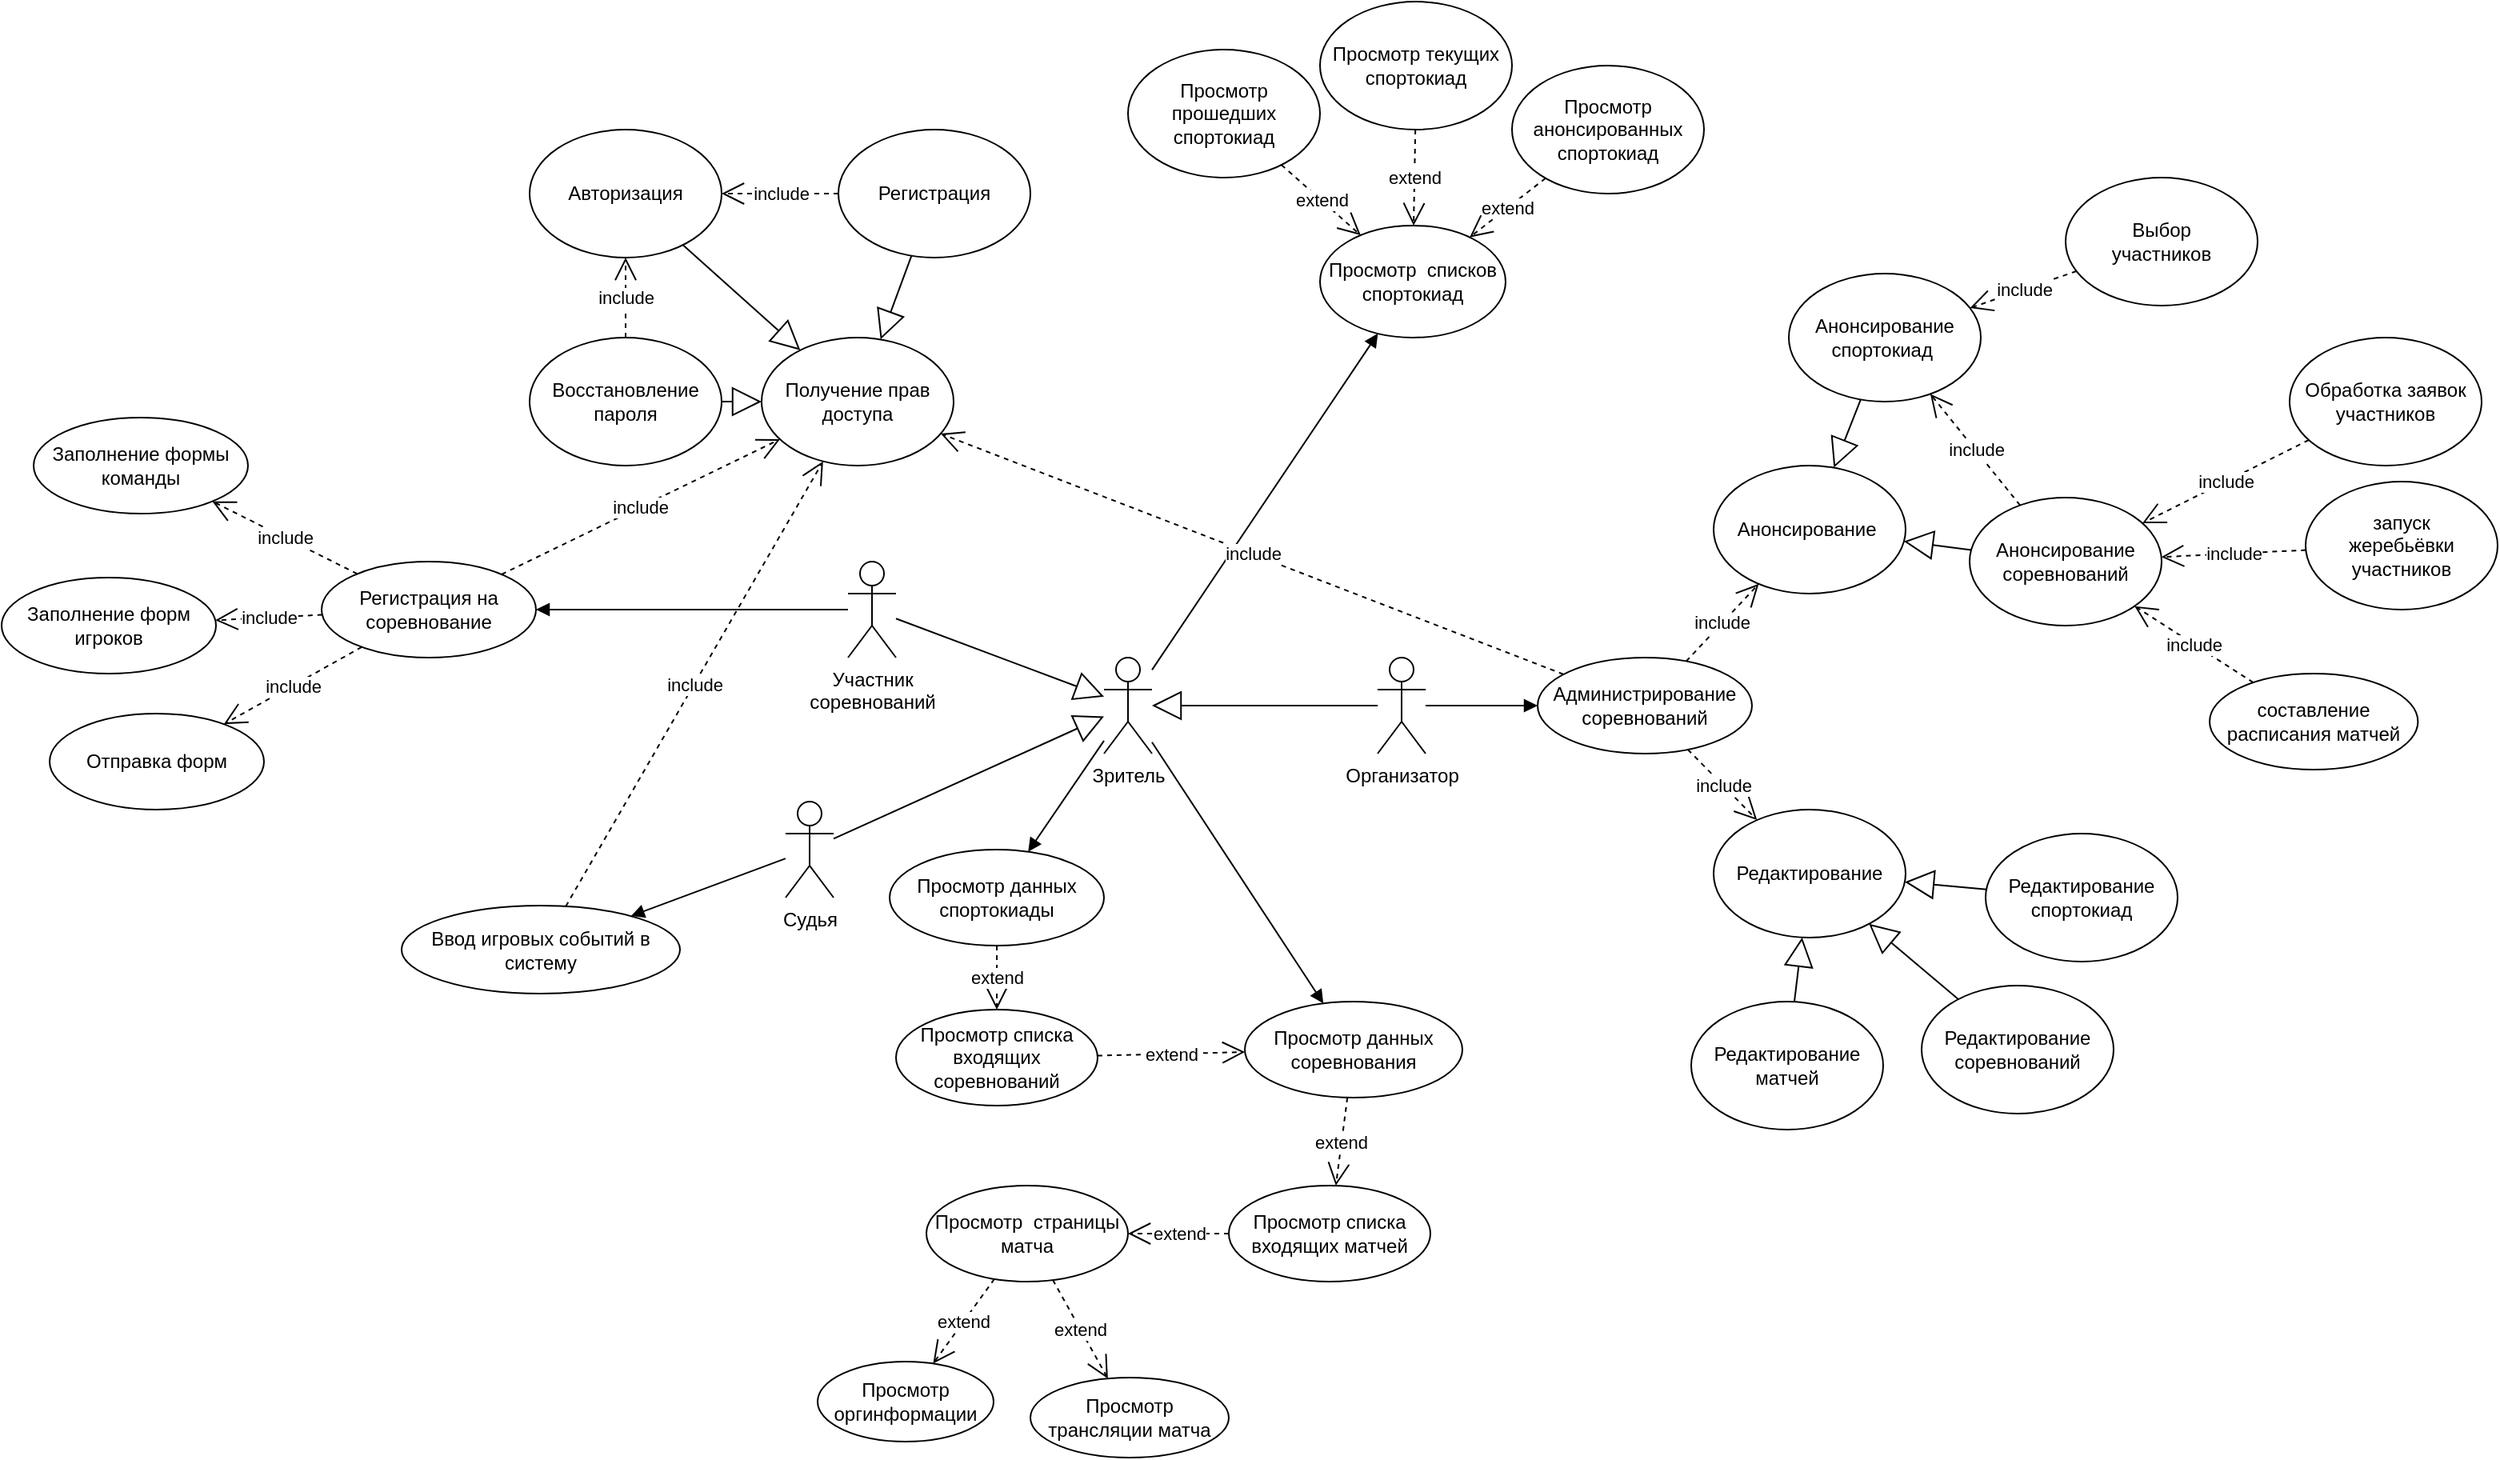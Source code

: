 <mxfile version="20.3.3" type="device"><diagram id="YYFFiIHqvIF_pzIB0dtG" name="Страница 1"><mxGraphModel dx="2309" dy="688" grid="1" gridSize="10" guides="1" tooltips="1" connect="1" arrows="1" fold="1" page="1" pageScale="1" pageWidth="827" pageHeight="1169" math="0" shadow="0"><root><mxCell id="0"/><mxCell id="1" parent="0"/><mxCell id="IaCt-iZopH5ovdjnBkbf-1" value="Организатор" style="shape=umlActor;verticalLabelPosition=bottom;verticalAlign=top;html=1;outlineConnect=0;" parent="1" vertex="1"><mxGeometry x="570" y="430" width="30" height="60" as="geometry"/></mxCell><mxCell id="IaCt-iZopH5ovdjnBkbf-3" value="Участник &lt;br&gt;соревнований" style="shape=umlActor;verticalLabelPosition=bottom;verticalAlign=top;html=1;outlineConnect=0;" parent="1" vertex="1"><mxGeometry x="239" y="370" width="30" height="60" as="geometry"/></mxCell><mxCell id="IaCt-iZopH5ovdjnBkbf-6" value="Зритель" style="shape=umlActor;verticalLabelPosition=bottom;verticalAlign=top;html=1;outlineConnect=0;" parent="1" vertex="1"><mxGeometry x="399" y="430" width="30" height="60" as="geometry"/></mxCell><mxCell id="IaCt-iZopH5ovdjnBkbf-7" value="Просмотр&amp;nbsp; списков спортокиад" style="ellipse;whiteSpace=wrap;html=1;" parent="1" vertex="1"><mxGeometry x="534" y="160" width="116" height="70" as="geometry"/></mxCell><mxCell id="IaCt-iZopH5ovdjnBkbf-9" value="Просмотр прошедших&lt;br&gt;спортокиад" style="ellipse;whiteSpace=wrap;html=1;" parent="1" vertex="1"><mxGeometry x="414" y="50" width="120" height="80" as="geometry"/></mxCell><mxCell id="IaCt-iZopH5ovdjnBkbf-10" value="Просмотр анонсированных&lt;br&gt;спортокиад" style="ellipse;whiteSpace=wrap;html=1;" parent="1" vertex="1"><mxGeometry x="654" y="60" width="120" height="80" as="geometry"/></mxCell><mxCell id="IaCt-iZopH5ovdjnBkbf-11" value="Просмотр текущих&lt;br&gt;спортокиад" style="ellipse;whiteSpace=wrap;html=1;" parent="1" vertex="1"><mxGeometry x="534" y="20" width="120" height="80" as="geometry"/></mxCell><mxCell id="IaCt-iZopH5ovdjnBkbf-12" value="extend" style="endArrow=open;endSize=12;dashed=1;html=1;rounded=0;" parent="1" source="IaCt-iZopH5ovdjnBkbf-9" target="IaCt-iZopH5ovdjnBkbf-7" edge="1"><mxGeometry width="160" relative="1" as="geometry"><mxPoint x="508" y="70" as="sourcePoint"/><mxPoint x="668" y="70" as="targetPoint"/></mxGeometry></mxCell><mxCell id="IaCt-iZopH5ovdjnBkbf-13" value="extend" style="endArrow=open;endSize=12;dashed=1;html=1;rounded=0;" parent="1" source="IaCt-iZopH5ovdjnBkbf-10" target="IaCt-iZopH5ovdjnBkbf-7" edge="1"><mxGeometry width="160" relative="1" as="geometry"><mxPoint x="458.0" y="130" as="sourcePoint"/><mxPoint x="545.16" y="191.28" as="targetPoint"/></mxGeometry></mxCell><mxCell id="IaCt-iZopH5ovdjnBkbf-14" value="extend" style="endArrow=open;endSize=12;dashed=1;html=1;rounded=0;" parent="1" source="IaCt-iZopH5ovdjnBkbf-11" target="IaCt-iZopH5ovdjnBkbf-7" edge="1"><mxGeometry width="160" relative="1" as="geometry"><mxPoint x="468.0" y="140" as="sourcePoint"/><mxPoint x="555.16" y="201.28" as="targetPoint"/></mxGeometry></mxCell><mxCell id="IaCt-iZopH5ovdjnBkbf-15" value="" style="endArrow=block;endSize=16;endFill=0;html=1;rounded=0;" parent="1" source="IaCt-iZopH5ovdjnBkbf-1" target="IaCt-iZopH5ovdjnBkbf-6" edge="1"><mxGeometry width="160" relative="1" as="geometry"><mxPoint x="430" y="460" as="sourcePoint"/><mxPoint x="460" y="540" as="targetPoint"/></mxGeometry></mxCell><mxCell id="IaCt-iZopH5ovdjnBkbf-16" value="" style="endArrow=block;endSize=16;endFill=0;html=1;rounded=0;" parent="1" source="IaCt-iZopH5ovdjnBkbf-3" target="IaCt-iZopH5ovdjnBkbf-6" edge="1"><mxGeometry width="160" relative="1" as="geometry"><mxPoint x="310" y="500" as="sourcePoint"/><mxPoint x="580" y="470" as="targetPoint"/></mxGeometry></mxCell><mxCell id="IaCt-iZopH5ovdjnBkbf-17" value="Просмотр данных спортокиады" style="ellipse;whiteSpace=wrap;html=1;" parent="1" vertex="1"><mxGeometry x="265" y="550" width="134" height="60" as="geometry"/></mxCell><mxCell id="IaCt-iZopH5ovdjnBkbf-18" value="Просмотр данных соревнования" style="ellipse;whiteSpace=wrap;html=1;" parent="1" vertex="1"><mxGeometry x="487" y="645" width="136" height="60" as="geometry"/></mxCell><mxCell id="IaCt-iZopH5ovdjnBkbf-20" value="" style="html=1;verticalAlign=bottom;endArrow=block;rounded=0;" parent="1" source="IaCt-iZopH5ovdjnBkbf-6" target="IaCt-iZopH5ovdjnBkbf-17" edge="1"><mxGeometry width="80" relative="1" as="geometry"><mxPoint x="410" y="520" as="sourcePoint"/><mxPoint x="430" y="490" as="targetPoint"/></mxGeometry></mxCell><mxCell id="IaCt-iZopH5ovdjnBkbf-21" value="" style="html=1;verticalAlign=bottom;endArrow=block;rounded=0;" parent="1" source="IaCt-iZopH5ovdjnBkbf-6" target="IaCt-iZopH5ovdjnBkbf-18" edge="1"><mxGeometry width="80" relative="1" as="geometry"><mxPoint x="440" y="520" as="sourcePoint"/><mxPoint x="333" y="640" as="targetPoint"/></mxGeometry></mxCell><mxCell id="IaCt-iZopH5ovdjnBkbf-22" value="extend" style="endArrow=open;endSize=12;dashed=1;html=1;rounded=0;" parent="1" source="zCsc6Pg49jgHVW5mqzM0-1" target="IaCt-iZopH5ovdjnBkbf-18" edge="1"><mxGeometry width="160" relative="1" as="geometry"><mxPoint x="570" y="290" as="sourcePoint"/><mxPoint x="464.834" y="340.144" as="targetPoint"/></mxGeometry></mxCell><mxCell id="IaCt-iZopH5ovdjnBkbf-23" value="Получение прав доступа" style="ellipse;whiteSpace=wrap;html=1;" parent="1" vertex="1"><mxGeometry x="185" y="230" width="120" height="80" as="geometry"/></mxCell><mxCell id="IaCt-iZopH5ovdjnBkbf-25" value="Просмотр&amp;nbsp; страницы матча" style="ellipse;whiteSpace=wrap;html=1;" parent="1" vertex="1"><mxGeometry x="288" y="760" width="126" height="60" as="geometry"/></mxCell><mxCell id="IaCt-iZopH5ovdjnBkbf-26" value="extend" style="endArrow=open;endSize=12;dashed=1;html=1;rounded=0;" parent="1" source="zCsc6Pg49jgHVW5mqzM0-5" target="IaCt-iZopH5ovdjnBkbf-25" edge="1"><mxGeometry width="160" relative="1" as="geometry"><mxPoint x="463.734" y="681.124" as="sourcePoint"/><mxPoint x="522.266" y="748.876" as="targetPoint"/></mxGeometry></mxCell><mxCell id="IaCt-iZopH5ovdjnBkbf-27" value="Авторизация" style="ellipse;whiteSpace=wrap;html=1;" parent="1" vertex="1"><mxGeometry x="40" y="100" width="120" height="80" as="geometry"/></mxCell><mxCell id="IaCt-iZopH5ovdjnBkbf-28" value="Регистрация" style="ellipse;whiteSpace=wrap;html=1;" parent="1" vertex="1"><mxGeometry x="233" y="100" width="120" height="80" as="geometry"/></mxCell><mxCell id="IaCt-iZopH5ovdjnBkbf-29" value="Восстановление пароля" style="ellipse;whiteSpace=wrap;html=1;" parent="1" vertex="1"><mxGeometry x="40" y="230" width="120" height="80" as="geometry"/></mxCell><mxCell id="IaCt-iZopH5ovdjnBkbf-30" value="" style="endArrow=block;endSize=16;endFill=0;html=1;rounded=0;" parent="1" source="IaCt-iZopH5ovdjnBkbf-28" target="IaCt-iZopH5ovdjnBkbf-23" edge="1"><mxGeometry width="160" relative="1" as="geometry"><mxPoint x="244" y="286" as="sourcePoint"/><mxPoint x="404" y="286" as="targetPoint"/></mxGeometry></mxCell><mxCell id="IaCt-iZopH5ovdjnBkbf-31" value="" style="endArrow=block;endSize=16;endFill=0;html=1;rounded=0;" parent="1" source="IaCt-iZopH5ovdjnBkbf-27" target="IaCt-iZopH5ovdjnBkbf-23" edge="1"><mxGeometry width="160" relative="1" as="geometry"><mxPoint x="193.92" y="434.56" as="sourcePoint"/><mxPoint x="224" y="270" as="targetPoint"/></mxGeometry></mxCell><mxCell id="IaCt-iZopH5ovdjnBkbf-32" value="" style="endArrow=block;endSize=16;endFill=0;html=1;rounded=0;" parent="1" source="IaCt-iZopH5ovdjnBkbf-29" target="IaCt-iZopH5ovdjnBkbf-23" edge="1"><mxGeometry width="160" relative="1" as="geometry"><mxPoint x="203.92" y="444.56" as="sourcePoint"/><mxPoint x="291.574" y="374.284" as="targetPoint"/></mxGeometry></mxCell><mxCell id="IaCt-iZopH5ovdjnBkbf-33" value="include" style="endArrow=open;endSize=12;dashed=1;html=1;rounded=0;" parent="1" source="IaCt-iZopH5ovdjnBkbf-28" target="IaCt-iZopH5ovdjnBkbf-27" edge="1"><mxGeometry width="160" relative="1" as="geometry"><mxPoint x="537.623" y="367.177" as="sourcePoint"/><mxPoint x="596.377" y="434.823" as="targetPoint"/><mxPoint as="offset"/></mxGeometry></mxCell><mxCell id="IaCt-iZopH5ovdjnBkbf-36" value="include" style="endArrow=open;endSize=12;dashed=1;html=1;rounded=0;" parent="1" source="IaCt-iZopH5ovdjnBkbf-29" target="IaCt-iZopH5ovdjnBkbf-27" edge="1"><mxGeometry width="160" relative="1" as="geometry"><mxPoint x="174" y="376" as="sourcePoint"/><mxPoint x="174" y="436" as="targetPoint"/><mxPoint as="offset"/></mxGeometry></mxCell><mxCell id="zCsc6Pg49jgHVW5mqzM0-1" value="Просмотр списка входящих&lt;br&gt;соревнований" style="ellipse;whiteSpace=wrap;html=1;" parent="1" vertex="1"><mxGeometry x="269" y="650" width="126" height="60" as="geometry"/></mxCell><mxCell id="zCsc6Pg49jgHVW5mqzM0-3" value="extend" style="endArrow=open;endSize=12;dashed=1;html=1;rounded=0;" parent="1" source="IaCt-iZopH5ovdjnBkbf-17" target="zCsc6Pg49jgHVW5mqzM0-1" edge="1"><mxGeometry width="160" relative="1" as="geometry"><mxPoint x="463.37" y="681.298" as="sourcePoint"/><mxPoint x="522.63" y="748.702" as="targetPoint"/></mxGeometry></mxCell><mxCell id="zCsc6Pg49jgHVW5mqzM0-5" value="Просмотр списка входящих матчей" style="ellipse;whiteSpace=wrap;html=1;" parent="1" vertex="1"><mxGeometry x="477" y="760" width="126" height="60" as="geometry"/></mxCell><mxCell id="zCsc6Pg49jgHVW5mqzM0-6" value="&lt;span style=&quot;color: rgb(0, 0, 0); font-family: Helvetica; font-size: 11px; font-style: normal; font-variant-ligatures: normal; font-variant-caps: normal; font-weight: 400; letter-spacing: normal; orphans: 2; text-align: center; text-indent: 0px; text-transform: none; widows: 2; word-spacing: 0px; -webkit-text-stroke-width: 0px; background-color: rgb(255, 255, 255); text-decoration-thickness: initial; text-decoration-style: initial; text-decoration-color: initial; float: none; display: inline !important;&quot;&gt;extend&lt;/span&gt;" style="endArrow=open;endSize=12;dashed=1;html=1;rounded=0;" parent="1" source="IaCt-iZopH5ovdjnBkbf-18" target="zCsc6Pg49jgHVW5mqzM0-5" edge="1"><mxGeometry width="160" relative="1" as="geometry"><mxPoint x="419" y="690" as="sourcePoint"/><mxPoint x="630" y="860" as="targetPoint"/></mxGeometry></mxCell><mxCell id="zCsc6Pg49jgHVW5mqzM0-10" value="" style="html=1;verticalAlign=bottom;endArrow=block;rounded=0;" parent="1" source="IaCt-iZopH5ovdjnBkbf-6" target="IaCt-iZopH5ovdjnBkbf-7" edge="1"><mxGeometry width="80" relative="1" as="geometry"><mxPoint x="450" y="520" as="sourcePoint"/><mxPoint x="530" y="344.805" as="targetPoint"/></mxGeometry></mxCell><mxCell id="zCsc6Pg49jgHVW5mqzM0-11" value="Просмотр трансляции матча" style="ellipse;whiteSpace=wrap;html=1;" parent="1" vertex="1"><mxGeometry x="353" y="880" width="124" height="50" as="geometry"/></mxCell><mxCell id="zCsc6Pg49jgHVW5mqzM0-12" value="extend" style="endArrow=open;endSize=12;dashed=1;html=1;rounded=0;" parent="1" source="IaCt-iZopH5ovdjnBkbf-25" target="zCsc6Pg49jgHVW5mqzM0-11" edge="1"><mxGeometry width="160" relative="1" as="geometry"><mxPoint x="643" y="940" as="sourcePoint"/><mxPoint x="589.429" y="988.731" as="targetPoint"/></mxGeometry></mxCell><mxCell id="zCsc6Pg49jgHVW5mqzM0-13" value="Просмотр оргинформации" style="ellipse;whiteSpace=wrap;html=1;" parent="1" vertex="1"><mxGeometry x="220" y="870" width="110" height="50" as="geometry"/></mxCell><mxCell id="zCsc6Pg49jgHVW5mqzM0-14" value="extend" style="endArrow=open;endSize=12;dashed=1;html=1;rounded=0;" parent="1" source="IaCt-iZopH5ovdjnBkbf-25" target="zCsc6Pg49jgHVW5mqzM0-13" edge="1"><mxGeometry width="160" relative="1" as="geometry"><mxPoint x="545" y="1040" as="sourcePoint"/><mxPoint x="582" y="1100" as="targetPoint"/></mxGeometry></mxCell><mxCell id="mUId1m_sOmBjOgqleylI-11" value="Регистрация на соревнование" style="ellipse;whiteSpace=wrap;html=1;" parent="1" vertex="1"><mxGeometry x="-90" y="370" width="134" height="60" as="geometry"/></mxCell><mxCell id="mUId1m_sOmBjOgqleylI-12" value="" style="html=1;verticalAlign=bottom;endArrow=block;rounded=0;entryX=1;entryY=0.5;entryDx=0;entryDy=0;" parent="1" source="IaCt-iZopH5ovdjnBkbf-3" target="mUId1m_sOmBjOgqleylI-11" edge="1"><mxGeometry width="80" relative="1" as="geometry"><mxPoint x="420" y="530" as="sourcePoint"/><mxPoint x="170" y="460" as="targetPoint"/></mxGeometry></mxCell><mxCell id="mUId1m_sOmBjOgqleylI-13" value="Заполнение формы&lt;br&gt;команды" style="ellipse;whiteSpace=wrap;html=1;" parent="1" vertex="1"><mxGeometry x="-270" y="280" width="134" height="60" as="geometry"/></mxCell><mxCell id="mUId1m_sOmBjOgqleylI-15" value="Заполнение форм игроков" style="ellipse;whiteSpace=wrap;html=1;" parent="1" vertex="1"><mxGeometry x="-290" y="380" width="134" height="60" as="geometry"/></mxCell><mxCell id="mUId1m_sOmBjOgqleylI-17" value="include" style="endArrow=open;endSize=12;dashed=1;html=1;rounded=0;" parent="1" source="mUId1m_sOmBjOgqleylI-11" target="mUId1m_sOmBjOgqleylI-13" edge="1"><mxGeometry width="160" relative="1" as="geometry"><mxPoint x="-182.289" y="410.002" as="sourcePoint"/><mxPoint x="-299.997" y="521.743" as="targetPoint"/></mxGeometry></mxCell><mxCell id="mUId1m_sOmBjOgqleylI-18" value="include" style="endArrow=open;endSize=12;dashed=1;html=1;rounded=0;" parent="1" source="mUId1m_sOmBjOgqleylI-11" target="mUId1m_sOmBjOgqleylI-15" edge="1"><mxGeometry width="160" relative="1" as="geometry"><mxPoint x="-140.0" y="380" as="sourcePoint"/><mxPoint x="-240.02" y="340" as="targetPoint"/></mxGeometry></mxCell><mxCell id="mUId1m_sOmBjOgqleylI-19" value="Отправка форм" style="ellipse;whiteSpace=wrap;html=1;" parent="1" vertex="1"><mxGeometry x="-260" y="465" width="134" height="60" as="geometry"/></mxCell><mxCell id="mUId1m_sOmBjOgqleylI-20" value="include" style="endArrow=open;endSize=12;dashed=1;html=1;rounded=0;" parent="1" source="mUId1m_sOmBjOgqleylI-11" target="mUId1m_sOmBjOgqleylI-19" edge="1"><mxGeometry width="160" relative="1" as="geometry"><mxPoint x="-134.372" y="393.62" as="sourcePoint"/><mxPoint x="-235.732" y="406.76" as="targetPoint"/></mxGeometry></mxCell><mxCell id="mUId1m_sOmBjOgqleylI-23" value="Администрирование соревнований" style="ellipse;whiteSpace=wrap;html=1;" parent="1" vertex="1"><mxGeometry x="670" y="430" width="134" height="60" as="geometry"/></mxCell><mxCell id="mUId1m_sOmBjOgqleylI-24" value="" style="html=1;verticalAlign=bottom;endArrow=block;rounded=0;entryX=0;entryY=0.5;entryDx=0;entryDy=0;" parent="1" source="IaCt-iZopH5ovdjnBkbf-1" target="mUId1m_sOmBjOgqleylI-23" edge="1"><mxGeometry width="80" relative="1" as="geometry"><mxPoint x="240" y="470" as="sourcePoint"/><mxPoint x="164" y="470" as="targetPoint"/></mxGeometry></mxCell><mxCell id="mUId1m_sOmBjOgqleylI-25" value="Анонсирование спортокиад&amp;nbsp;" style="ellipse;whiteSpace=wrap;html=1;" parent="1" vertex="1"><mxGeometry x="827" y="190" width="120" height="80" as="geometry"/></mxCell><mxCell id="mUId1m_sOmBjOgqleylI-26" value="Анонсирование&amp;nbsp;" style="ellipse;whiteSpace=wrap;html=1;" parent="1" vertex="1"><mxGeometry x="780" y="310" width="120" height="80" as="geometry"/></mxCell><mxCell id="mUId1m_sOmBjOgqleylI-27" value="Анонсирование соревнований" style="ellipse;whiteSpace=wrap;html=1;" parent="1" vertex="1"><mxGeometry x="940" y="330" width="120" height="80" as="geometry"/></mxCell><mxCell id="mUId1m_sOmBjOgqleylI-28" value="" style="endArrow=block;endSize=16;endFill=0;html=1;rounded=0;" parent="1" source="mUId1m_sOmBjOgqleylI-25" target="mUId1m_sOmBjOgqleylI-26" edge="1"><mxGeometry width="160" relative="1" as="geometry"><mxPoint x="580" y="470" as="sourcePoint"/><mxPoint x="439" y="470" as="targetPoint"/></mxGeometry></mxCell><mxCell id="mUId1m_sOmBjOgqleylI-29" value="" style="endArrow=block;endSize=16;endFill=0;html=1;rounded=0;" parent="1" source="mUId1m_sOmBjOgqleylI-27" target="mUId1m_sOmBjOgqleylI-26" edge="1"><mxGeometry width="160" relative="1" as="geometry"><mxPoint x="960" y="320" as="sourcePoint"/><mxPoint x="939.426" y="361.716" as="targetPoint"/></mxGeometry></mxCell><mxCell id="mUId1m_sOmBjOgqleylI-30" value="include" style="endArrow=open;endSize=12;dashed=1;html=1;rounded=0;" parent="1" source="mUId1m_sOmBjOgqleylI-23" target="mUId1m_sOmBjOgqleylI-26" edge="1"><mxGeometry width="160" relative="1" as="geometry"><mxPoint x="864" y="525" as="sourcePoint"/><mxPoint x="840.0" y="585" as="targetPoint"/></mxGeometry></mxCell><mxCell id="mUId1m_sOmBjOgqleylI-31" style="edgeStyle=orthogonalEdgeStyle;rounded=0;orthogonalLoop=1;jettySize=auto;html=1;exitX=0.5;exitY=1;exitDx=0;exitDy=0;" parent="1" source="mUId1m_sOmBjOgqleylI-26" target="mUId1m_sOmBjOgqleylI-26" edge="1"><mxGeometry relative="1" as="geometry"/></mxCell><mxCell id="mUId1m_sOmBjOgqleylI-32" value="Редактирование" style="ellipse;whiteSpace=wrap;html=1;" parent="1" vertex="1"><mxGeometry x="780" y="525" width="120" height="80" as="geometry"/></mxCell><mxCell id="mUId1m_sOmBjOgqleylI-33" value="Редактирование матчей" style="ellipse;whiteSpace=wrap;html=1;" parent="1" vertex="1"><mxGeometry x="766" y="645" width="120" height="80" as="geometry"/></mxCell><mxCell id="mUId1m_sOmBjOgqleylI-34" value="Редактирование соревнований" style="ellipse;whiteSpace=wrap;html=1;" parent="1" vertex="1"><mxGeometry x="910" y="635" width="120" height="80" as="geometry"/></mxCell><mxCell id="mUId1m_sOmBjOgqleylI-35" value="Редактирование спортокиад" style="ellipse;whiteSpace=wrap;html=1;" parent="1" vertex="1"><mxGeometry x="950" y="540" width="120" height="80" as="geometry"/></mxCell><mxCell id="mUId1m_sOmBjOgqleylI-36" value="include" style="endArrow=open;endSize=12;dashed=1;html=1;rounded=0;" parent="1" source="mUId1m_sOmBjOgqleylI-23" target="mUId1m_sOmBjOgqleylI-32" edge="1"><mxGeometry width="160" relative="1" as="geometry"><mxPoint x="773.13" y="442.46" as="sourcePoint"/><mxPoint x="807.574" y="388.284" as="targetPoint"/></mxGeometry></mxCell><mxCell id="mUId1m_sOmBjOgqleylI-37" value="" style="endArrow=block;endSize=16;endFill=0;html=1;rounded=0;" parent="1" source="mUId1m_sOmBjOgqleylI-33" target="mUId1m_sOmBjOgqleylI-32" edge="1"><mxGeometry width="160" relative="1" as="geometry"><mxPoint x="937.574" y="318.284" as="sourcePoint"/><mxPoint x="907.96" y="345.92" as="targetPoint"/></mxGeometry></mxCell><mxCell id="mUId1m_sOmBjOgqleylI-38" value="" style="endArrow=block;endSize=16;endFill=0;html=1;rounded=0;" parent="1" source="mUId1m_sOmBjOgqleylI-34" target="mUId1m_sOmBjOgqleylI-32" edge="1"><mxGeometry width="160" relative="1" as="geometry"><mxPoint x="947.574" y="328.284" as="sourcePoint"/><mxPoint x="917.96" y="355.92" as="targetPoint"/></mxGeometry></mxCell><mxCell id="mUId1m_sOmBjOgqleylI-39" value="" style="endArrow=block;endSize=16;endFill=0;html=1;rounded=0;" parent="1" source="mUId1m_sOmBjOgqleylI-35" target="mUId1m_sOmBjOgqleylI-32" edge="1"><mxGeometry width="160" relative="1" as="geometry"><mxPoint x="957.574" y="338.284" as="sourcePoint"/><mxPoint x="927.96" y="365.92" as="targetPoint"/></mxGeometry></mxCell><mxCell id="0A-l9dKagLgB4DFPTgcI-2" value="include" style="endArrow=open;endSize=12;dashed=1;html=1;rounded=0;" parent="1" source="mUId1m_sOmBjOgqleylI-11" target="IaCt-iZopH5ovdjnBkbf-23" edge="1"><mxGeometry width="160" relative="1" as="geometry"><mxPoint x="84.182" y="499.446" as="sourcePoint"/><mxPoint x="59.803" y="555.553" as="targetPoint"/></mxGeometry></mxCell><mxCell id="0A-l9dKagLgB4DFPTgcI-3" value="include" style="endArrow=open;endSize=12;dashed=1;html=1;rounded=0;" parent="1" source="mUId1m_sOmBjOgqleylI-23" target="IaCt-iZopH5ovdjnBkbf-23" edge="1"><mxGeometry width="160" relative="1" as="geometry"><mxPoint x="771.165" y="497.981" as="sourcePoint"/><mxPoint x="650" y="370" as="targetPoint"/></mxGeometry></mxCell><mxCell id="0A-l9dKagLgB4DFPTgcI-4" value="Обработка заявок участников" style="ellipse;whiteSpace=wrap;html=1;" parent="1" vertex="1"><mxGeometry x="1140" y="230" width="120" height="80" as="geometry"/></mxCell><mxCell id="0A-l9dKagLgB4DFPTgcI-5" value="include" style="endArrow=open;endSize=12;dashed=1;html=1;rounded=0;" parent="1" source="0A-l9dKagLgB4DFPTgcI-4" target="mUId1m_sOmBjOgqleylI-27" edge="1"><mxGeometry width="160" relative="1" as="geometry"><mxPoint x="772.933" y="442.338" as="sourcePoint"/><mxPoint x="818.249" y="393.94" as="targetPoint"/></mxGeometry></mxCell><mxCell id="0A-l9dKagLgB4DFPTgcI-6" value="запуск &lt;br&gt;жеребьёвки&lt;br&gt;участников" style="ellipse;whiteSpace=wrap;html=1;" parent="1" vertex="1"><mxGeometry x="1150" y="320" width="120" height="80" as="geometry"/></mxCell><mxCell id="0A-l9dKagLgB4DFPTgcI-7" value="include" style="endArrow=open;endSize=12;dashed=1;html=1;rounded=0;" parent="1" source="0A-l9dKagLgB4DFPTgcI-6" target="mUId1m_sOmBjOgqleylI-27" edge="1"><mxGeometry width="160" relative="1" as="geometry"><mxPoint x="978.38" y="148.281" as="sourcePoint"/><mxPoint x="980.004" y="211.534" as="targetPoint"/></mxGeometry></mxCell><mxCell id="0A-l9dKagLgB4DFPTgcI-8" value="составление расписания матчей" style="ellipse;whiteSpace=wrap;html=1;" parent="1" vertex="1"><mxGeometry x="1090" y="440" width="130.22" height="60" as="geometry"/></mxCell><mxCell id="0A-l9dKagLgB4DFPTgcI-9" value="include" style="endArrow=open;endSize=12;dashed=1;html=1;rounded=0;" parent="1" source="0A-l9dKagLgB4DFPTgcI-8" target="mUId1m_sOmBjOgqleylI-27" edge="1"><mxGeometry width="160" relative="1" as="geometry"><mxPoint x="1108.38" y="268.281" as="sourcePoint"/><mxPoint x="1110.004" y="331.534" as="targetPoint"/></mxGeometry></mxCell><mxCell id="0A-l9dKagLgB4DFPTgcI-10" value="Судья" style="shape=umlActor;verticalLabelPosition=bottom;verticalAlign=top;html=1;outlineConnect=0;" parent="1" vertex="1"><mxGeometry x="200" y="520" width="30" height="60" as="geometry"/></mxCell><mxCell id="0A-l9dKagLgB4DFPTgcI-11" value="" style="endArrow=block;endSize=16;endFill=0;html=1;rounded=0;" parent="1" source="0A-l9dKagLgB4DFPTgcI-10" target="IaCt-iZopH5ovdjnBkbf-6" edge="1"><mxGeometry width="160" relative="1" as="geometry"><mxPoint x="275" y="424.573" as="sourcePoint"/><mxPoint x="409" y="465.427" as="targetPoint"/></mxGeometry></mxCell><mxCell id="0A-l9dKagLgB4DFPTgcI-12" value="Ввод игровых событий в систему" style="ellipse;whiteSpace=wrap;html=1;" parent="1" vertex="1"><mxGeometry x="-40" y="585" width="174" height="55" as="geometry"/></mxCell><mxCell id="y0epff4m8EJmY8tkKaEA-1" value="" style="html=1;verticalAlign=bottom;endArrow=block;rounded=0;" edge="1" parent="1" source="0A-l9dKagLgB4DFPTgcI-10" target="0A-l9dKagLgB4DFPTgcI-12"><mxGeometry width="80" relative="1" as="geometry"><mxPoint x="249" y="410" as="sourcePoint"/><mxPoint x="54.0" y="410" as="targetPoint"/></mxGeometry></mxCell><mxCell id="y0epff4m8EJmY8tkKaEA-3" value="Выбор&lt;br&gt;участников" style="ellipse;whiteSpace=wrap;html=1;" vertex="1" parent="1"><mxGeometry x="1000" y="130" width="120" height="80" as="geometry"/></mxCell><mxCell id="y0epff4m8EJmY8tkKaEA-4" value="include" style="endArrow=open;endSize=12;dashed=1;html=1;rounded=0;" edge="1" parent="1" source="y0epff4m8EJmY8tkKaEA-3" target="mUId1m_sOmBjOgqleylI-25"><mxGeometry width="160" relative="1" as="geometry"><mxPoint x="1161.81" y="303.83" as="sourcePoint"/><mxPoint x="1057.855" y="355.872" as="targetPoint"/></mxGeometry></mxCell><mxCell id="y0epff4m8EJmY8tkKaEA-6" value="include" style="endArrow=open;endSize=12;dashed=1;html=1;rounded=0;" edge="1" parent="1" source="mUId1m_sOmBjOgqleylI-27" target="mUId1m_sOmBjOgqleylI-25"><mxGeometry width="160" relative="1" as="geometry"><mxPoint x="1162.0" y="304.0" as="sourcePoint"/><mxPoint x="1058.247" y="356.221" as="targetPoint"/></mxGeometry></mxCell><mxCell id="y0epff4m8EJmY8tkKaEA-7" value="include" style="endArrow=open;endSize=12;dashed=1;html=1;rounded=0;" edge="1" parent="1" source="0A-l9dKagLgB4DFPTgcI-12" target="IaCt-iZopH5ovdjnBkbf-23"><mxGeometry width="160" relative="1" as="geometry"><mxPoint x="32.516" y="387.986" as="sourcePoint"/><mxPoint x="206.352" y="303.413" as="targetPoint"/></mxGeometry></mxCell></root></mxGraphModel></diagram></mxfile>